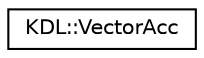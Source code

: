 digraph G
{
  edge [fontname="Helvetica",fontsize="10",labelfontname="Helvetica",labelfontsize="10"];
  node [fontname="Helvetica",fontsize="10",shape=record];
  rankdir=LR;
  Node1 [label="KDL::VectorAcc",height=0.2,width=0.4,color="black", fillcolor="white", style="filled",URL="$d8/d0b/classKDL_1_1VectorAcc.html"];
}
